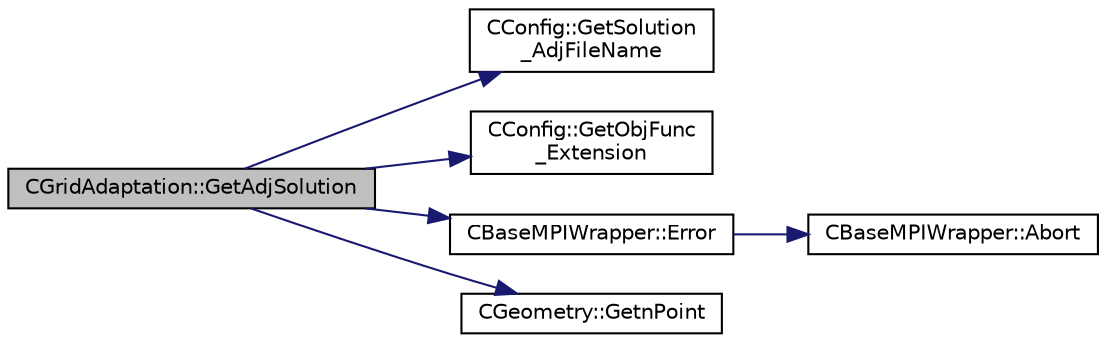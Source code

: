digraph "CGridAdaptation::GetAdjSolution"
{
  edge [fontname="Helvetica",fontsize="10",labelfontname="Helvetica",labelfontsize="10"];
  node [fontname="Helvetica",fontsize="10",shape=record];
  rankdir="LR";
  Node42 [label="CGridAdaptation::GetAdjSolution",height=0.2,width=0.4,color="black", fillcolor="grey75", style="filled", fontcolor="black"];
  Node42 -> Node43 [color="midnightblue",fontsize="10",style="solid",fontname="Helvetica"];
  Node43 [label="CConfig::GetSolution\l_AdjFileName",height=0.2,width=0.4,color="black", fillcolor="white", style="filled",URL="$class_c_config.html#a5462c8f508ec750d265d4ec8ae21fc80",tooltip="Get the name of the file with the solution of the adjoint flow problem with drag objective function..."];
  Node42 -> Node44 [color="midnightblue",fontsize="10",style="solid",fontname="Helvetica"];
  Node44 [label="CConfig::GetObjFunc\l_Extension",height=0.2,width=0.4,color="black", fillcolor="white", style="filled",URL="$class_c_config.html#ad735d24b1c344410abea90ac9c6bb226",tooltip="Append the input filename string with the appropriate objective function extension. "];
  Node42 -> Node45 [color="midnightblue",fontsize="10",style="solid",fontname="Helvetica"];
  Node45 [label="CBaseMPIWrapper::Error",height=0.2,width=0.4,color="black", fillcolor="white", style="filled",URL="$class_c_base_m_p_i_wrapper.html#a04457c47629bda56704e6a8804833eeb"];
  Node45 -> Node46 [color="midnightblue",fontsize="10",style="solid",fontname="Helvetica"];
  Node46 [label="CBaseMPIWrapper::Abort",height=0.2,width=0.4,color="black", fillcolor="white", style="filled",URL="$class_c_base_m_p_i_wrapper.html#a21ef5681e2acb532d345e9bab173ef07"];
  Node42 -> Node47 [color="midnightblue",fontsize="10",style="solid",fontname="Helvetica"];
  Node47 [label="CGeometry::GetnPoint",height=0.2,width=0.4,color="black", fillcolor="white", style="filled",URL="$class_c_geometry.html#aa68b666b38f4d2c7021736ae86940f44",tooltip="Get number of points. "];
}

